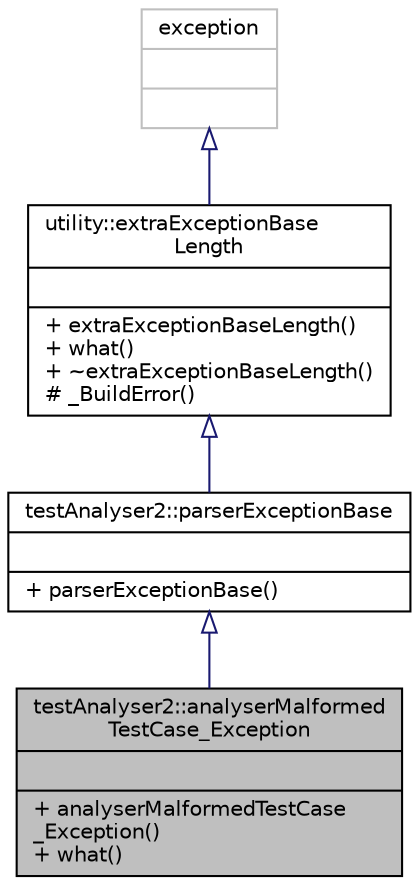 digraph "testAnalyser2::analyserMalformedTestCase_Exception"
{
 // INTERACTIVE_SVG=YES
 // LATEX_PDF_SIZE
  edge [fontname="Helvetica",fontsize="10",labelfontname="Helvetica",labelfontsize="10"];
  node [fontname="Helvetica",fontsize="10",shape=record];
  Node4 [label="{testAnalyser2::analyserMalformed\lTestCase_Exception\n||+ analyserMalformedTestCase\l_Exception()\l+ what()\l}",height=0.2,width=0.4,color="black", fillcolor="grey75", style="filled", fontcolor="black",tooltip="Malformed testcase."];
  Node5 -> Node4 [dir="back",color="midnightblue",fontsize="10",style="solid",arrowtail="onormal",fontname="Helvetica"];
  Node5 [label="{testAnalyser2::parserExceptionBase\n||+ parserExceptionBase()\l}",height=0.2,width=0.4,color="black", fillcolor="white", style="filled",URL="$d9/df9/classtestAnalyser2_1_1parserExceptionBase.html",tooltip=" "];
  Node6 -> Node5 [dir="back",color="midnightblue",fontsize="10",style="solid",arrowtail="onormal",fontname="Helvetica"];
  Node6 [label="{utility::extraExceptionBase\lLength\n||+ extraExceptionBaseLength()\l+ what()\l+ ~extraExceptionBaseLength()\l# _BuildError()\l}",height=0.2,width=0.4,color="black", fillcolor="white", style="filled",URL="$de/d02/classutility_1_1extraExceptionBaseLength.html",tooltip="Base analyser exception class."];
  Node7 -> Node6 [dir="back",color="midnightblue",fontsize="10",style="solid",arrowtail="onormal",fontname="Helvetica"];
  Node7 [label="{exception\n||}",height=0.2,width=0.4,color="grey75", fillcolor="white", style="filled",tooltip=" "];
}
